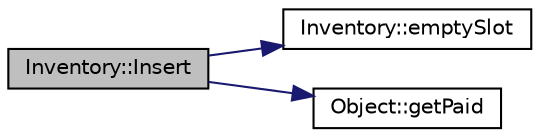 digraph "Inventory::Insert"
{
  bgcolor="transparent";
  edge [fontname="Helvetica",fontsize="10",labelfontname="Helvetica",labelfontsize="10"];
  node [fontname="Helvetica",fontsize="10",shape=record];
  rankdir="LR";
  Node1 [label="Inventory::Insert",height=0.2,width=0.4,color="black", fillcolor="grey75", style="filled", fontcolor="black"];
  Node1 -> Node2 [color="midnightblue",fontsize="10",style="solid",fontname="Helvetica"];
  Node2 [label="Inventory::emptySlot",height=0.2,width=0.4,color="black",URL="$classInventory.html#ab906623075379c75c63b267d2cccbcae",tooltip="Inventory emptySlot to find out the number of emptyslots left in the players inventory. "];
  Node1 -> Node3 [color="midnightblue",fontsize="10",style="solid",fontname="Helvetica"];
  Node3 [label="Object::getPaid",height=0.2,width=0.4,color="black",URL="$classObject.html#abd775688f7362fe926da1aea7f88e27c"];
}
